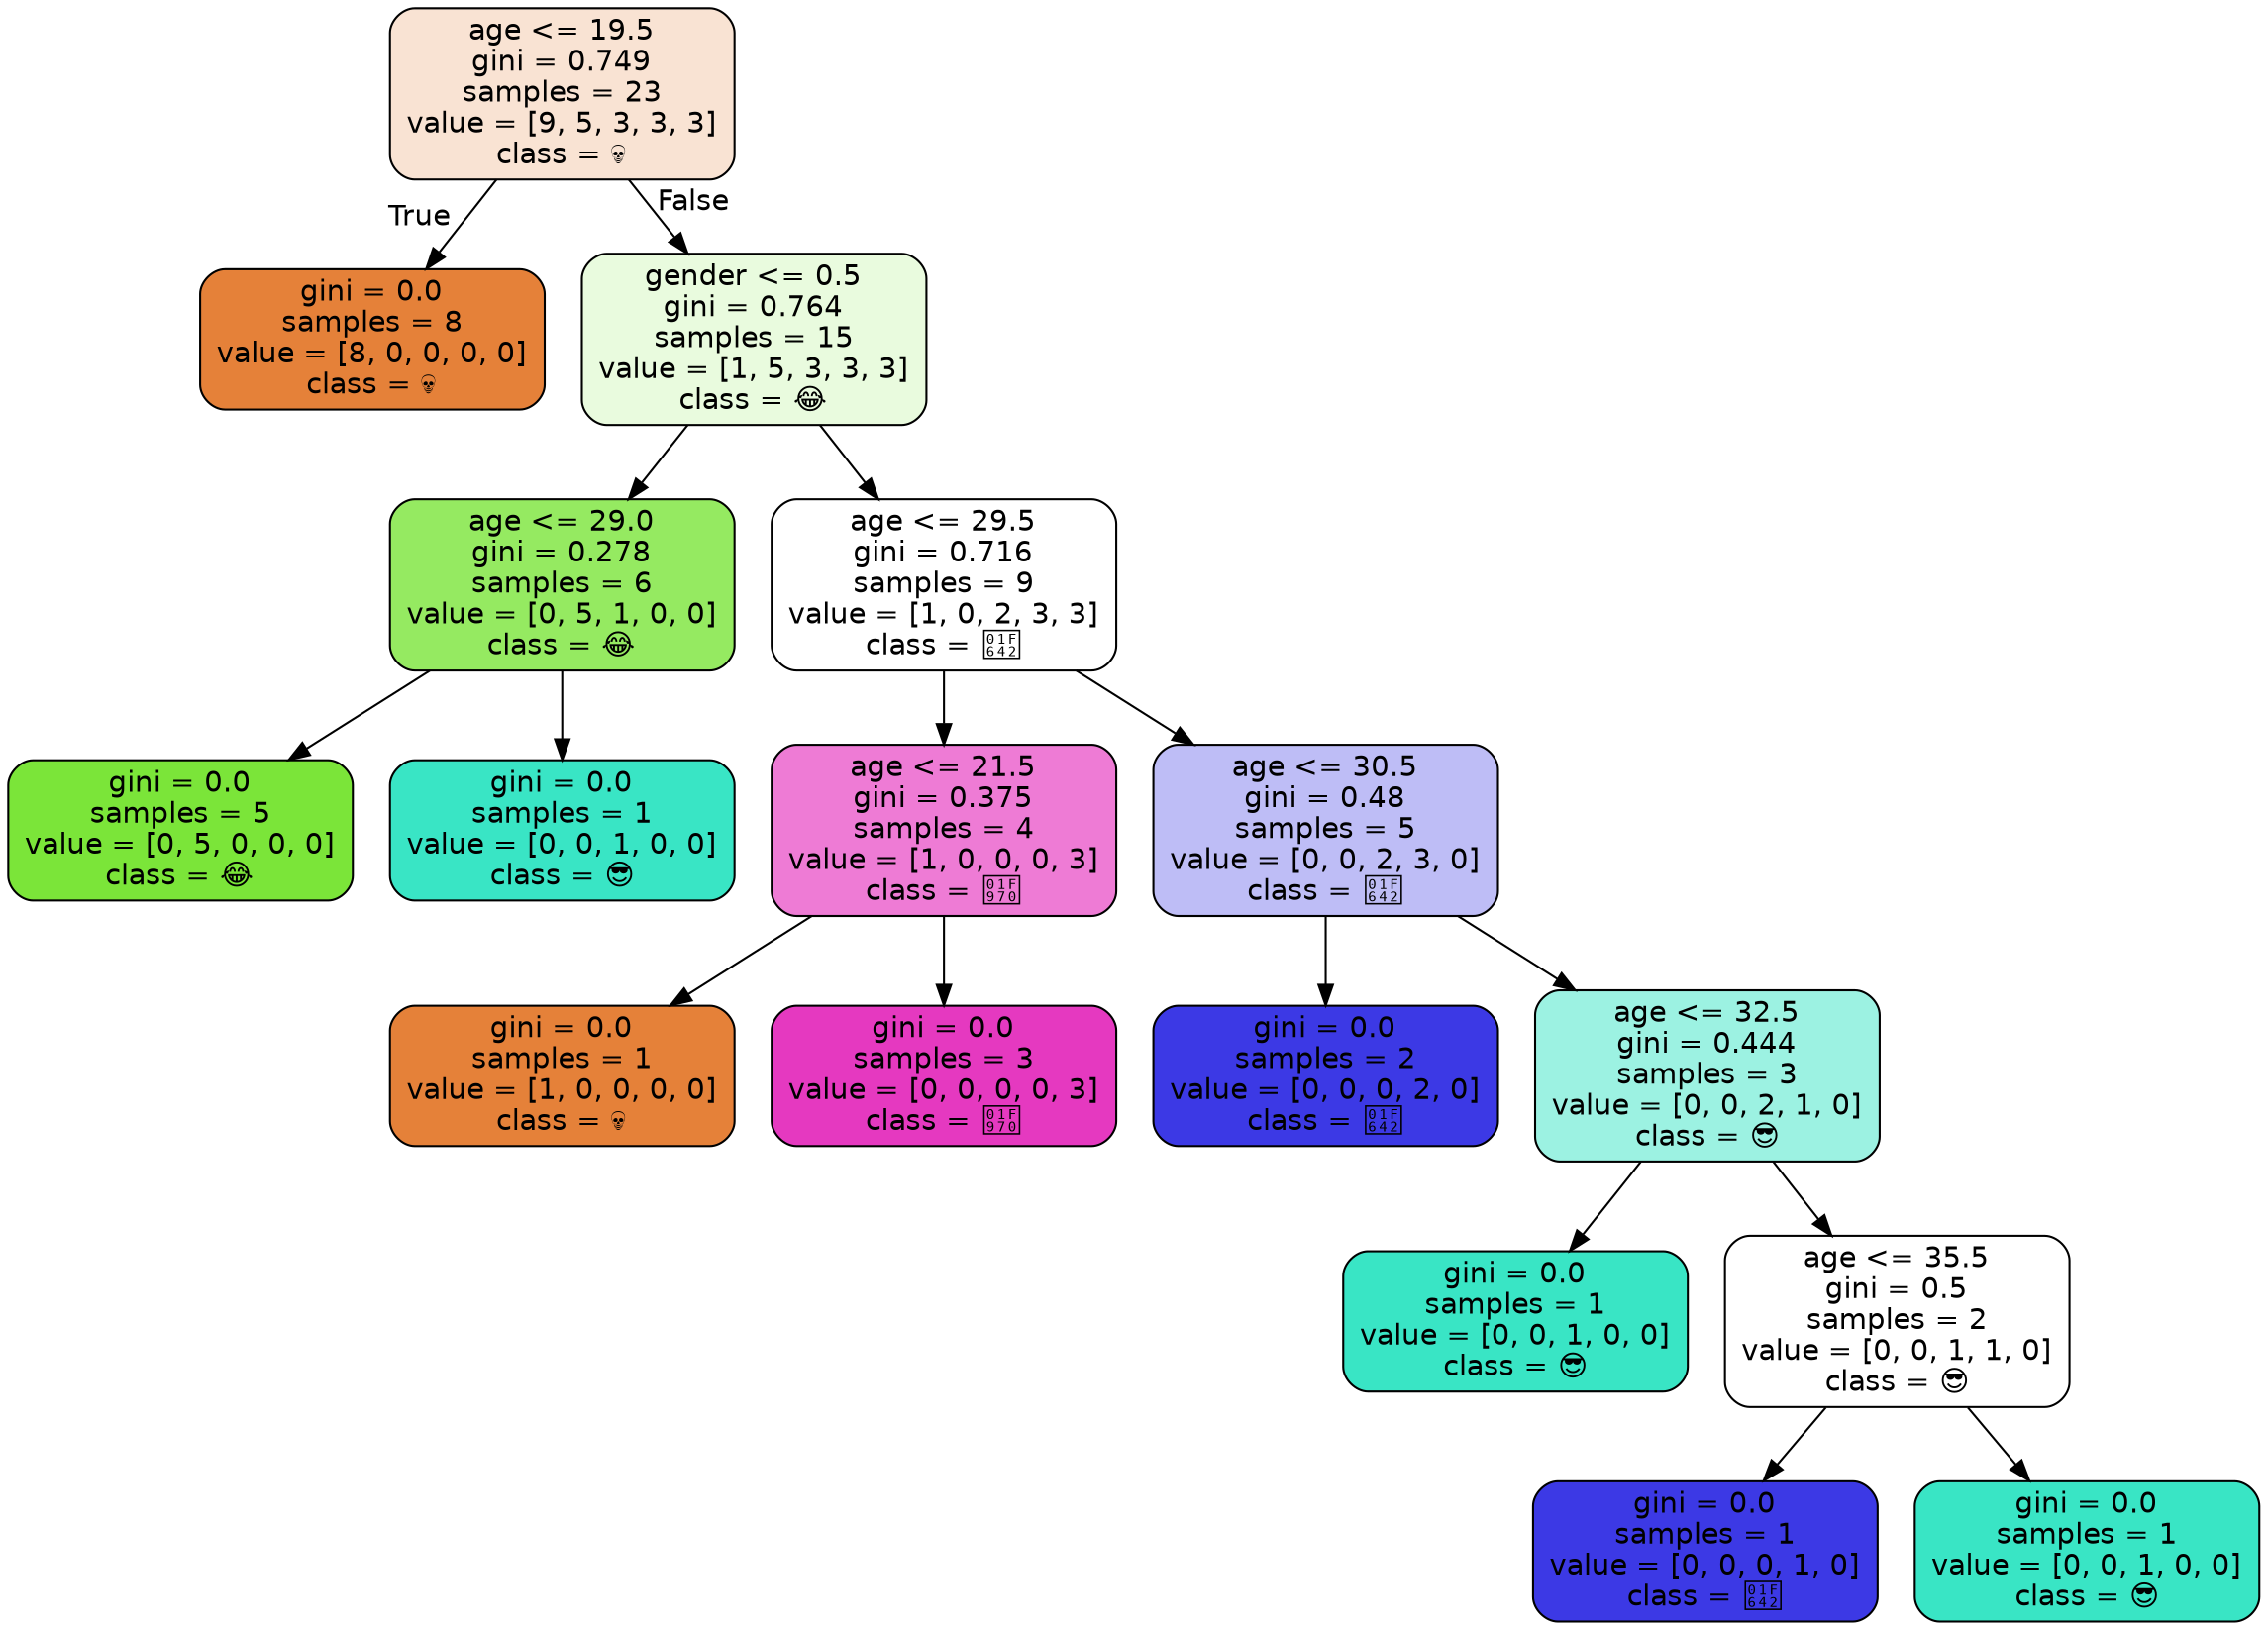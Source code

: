 digraph Tree {
node [shape=box, style="filled, rounded", color="black", fontname="helvetica"] ;
edge [fontname="helvetica"] ;
0 [label="age <= 19.5\ngini = 0.749\nsamples = 23\nvalue = [9, 5, 3, 3, 3]\nclass = 💀", fillcolor="#f9e3d3"] ;
1 [label="gini = 0.0\nsamples = 8\nvalue = [8, 0, 0, 0, 0]\nclass = 💀", fillcolor="#e58139"] ;
0 -> 1 [labeldistance=2.5, labelangle=45, headlabel="True"] ;
2 [label="gender <= 0.5\ngini = 0.764\nsamples = 15\nvalue = [1, 5, 3, 3, 3]\nclass = 😂", fillcolor="#e9fbde"] ;
0 -> 2 [labeldistance=2.5, labelangle=-45, headlabel="False"] ;
3 [label="age <= 29.0\ngini = 0.278\nsamples = 6\nvalue = [0, 5, 1, 0, 0]\nclass = 😂", fillcolor="#95ea61"] ;
2 -> 3 ;
4 [label="gini = 0.0\nsamples = 5\nvalue = [0, 5, 0, 0, 0]\nclass = 😂", fillcolor="#7be539"] ;
3 -> 4 ;
5 [label="gini = 0.0\nsamples = 1\nvalue = [0, 0, 1, 0, 0]\nclass = 😎", fillcolor="#39e5c5"] ;
3 -> 5 ;
6 [label="age <= 29.5\ngini = 0.716\nsamples = 9\nvalue = [1, 0, 2, 3, 3]\nclass = 🙂", fillcolor="#ffffff"] ;
2 -> 6 ;
7 [label="age <= 21.5\ngini = 0.375\nsamples = 4\nvalue = [1, 0, 0, 0, 3]\nclass = 🥰", fillcolor="#ee7bd5"] ;
6 -> 7 ;
8 [label="gini = 0.0\nsamples = 1\nvalue = [1, 0, 0, 0, 0]\nclass = 💀", fillcolor="#e58139"] ;
7 -> 8 ;
9 [label="gini = 0.0\nsamples = 3\nvalue = [0, 0, 0, 0, 3]\nclass = 🥰", fillcolor="#e539c0"] ;
7 -> 9 ;
10 [label="age <= 30.5\ngini = 0.48\nsamples = 5\nvalue = [0, 0, 2, 3, 0]\nclass = 🙂", fillcolor="#bebdf6"] ;
6 -> 10 ;
11 [label="gini = 0.0\nsamples = 2\nvalue = [0, 0, 0, 2, 0]\nclass = 🙂", fillcolor="#3c39e5"] ;
10 -> 11 ;
12 [label="age <= 32.5\ngini = 0.444\nsamples = 3\nvalue = [0, 0, 2, 1, 0]\nclass = 😎", fillcolor="#9cf2e2"] ;
10 -> 12 ;
13 [label="gini = 0.0\nsamples = 1\nvalue = [0, 0, 1, 0, 0]\nclass = 😎", fillcolor="#39e5c5"] ;
12 -> 13 ;
14 [label="age <= 35.5\ngini = 0.5\nsamples = 2\nvalue = [0, 0, 1, 1, 0]\nclass = 😎", fillcolor="#ffffff"] ;
12 -> 14 ;
15 [label="gini = 0.0\nsamples = 1\nvalue = [0, 0, 0, 1, 0]\nclass = 🙂", fillcolor="#3c39e5"] ;
14 -> 15 ;
16 [label="gini = 0.0\nsamples = 1\nvalue = [0, 0, 1, 0, 0]\nclass = 😎", fillcolor="#39e5c5"] ;
14 -> 16 ;
}